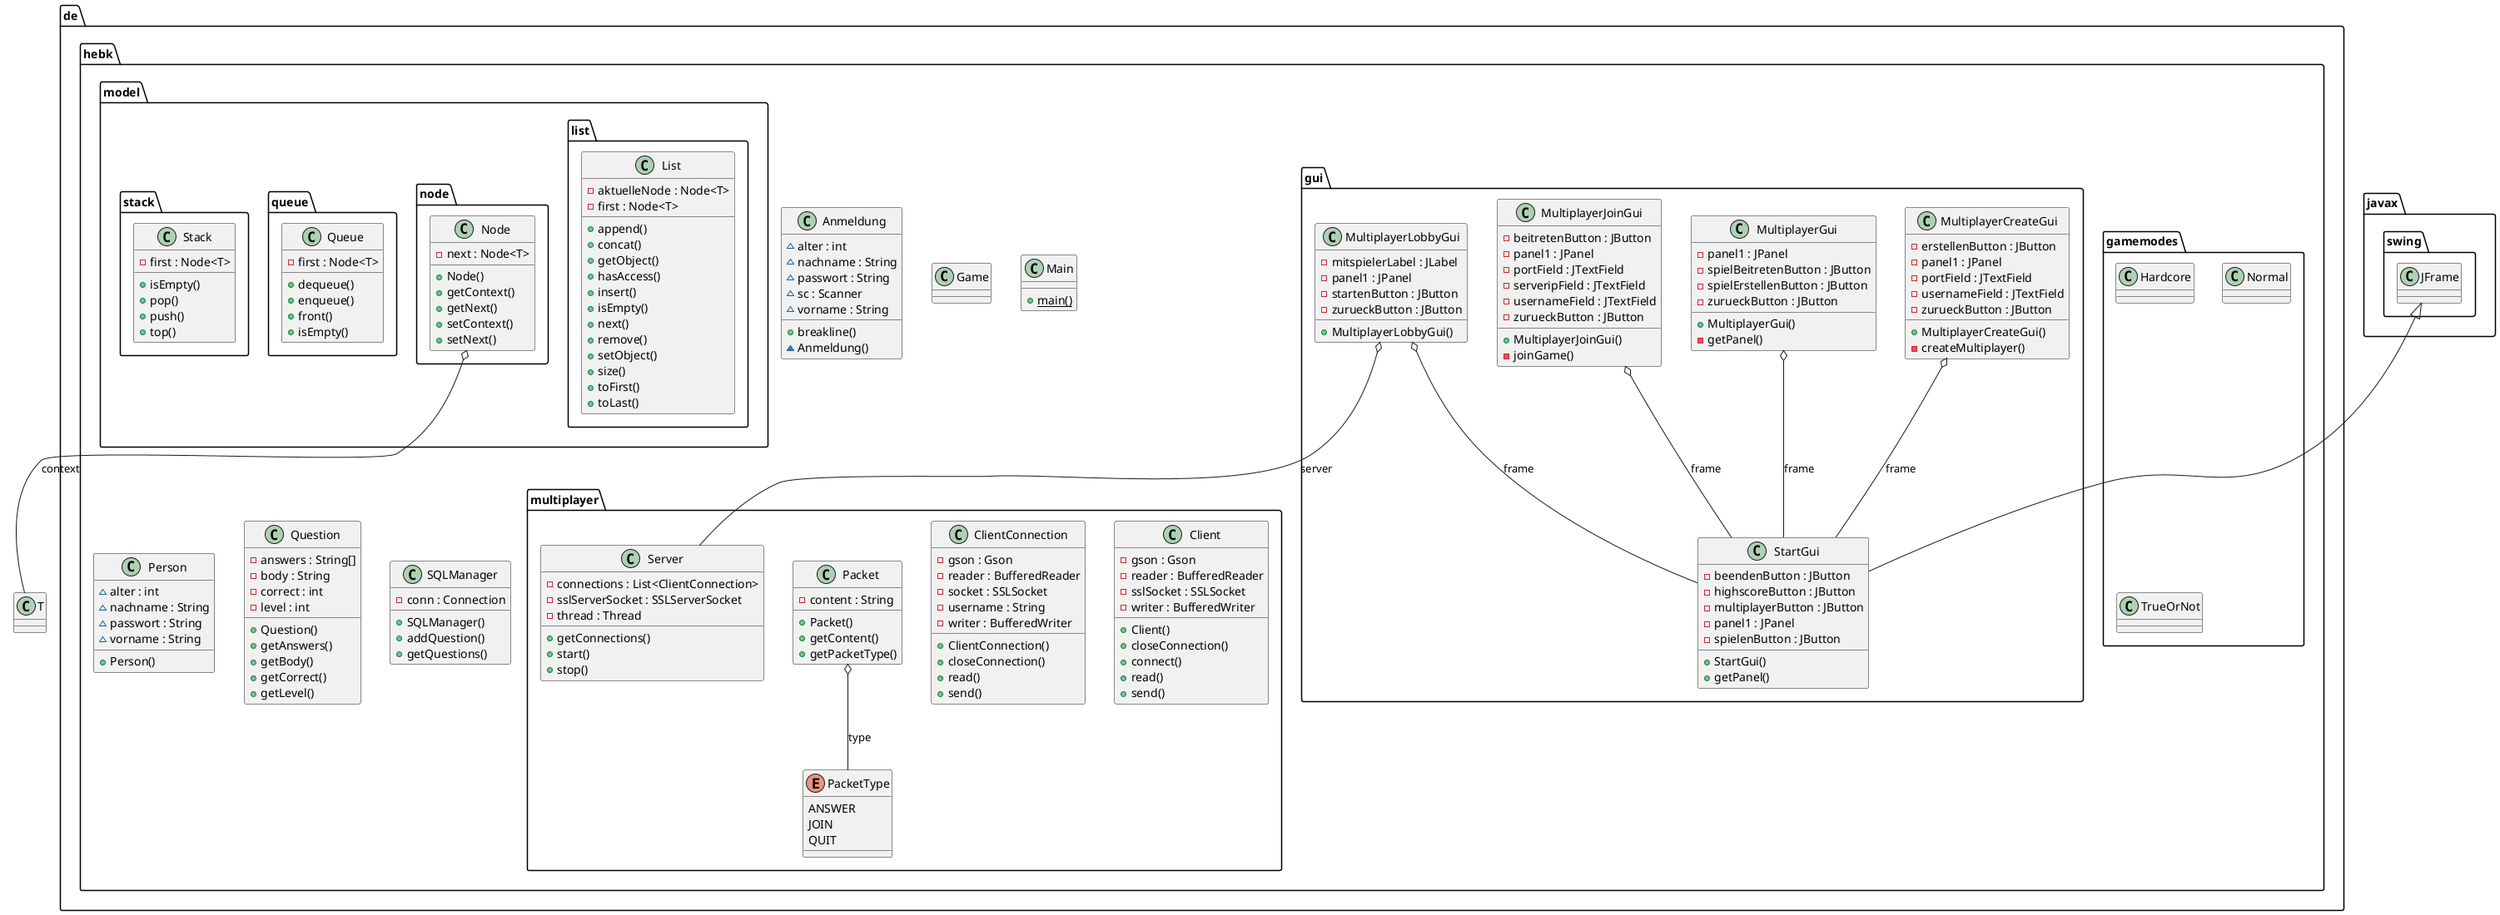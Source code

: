 @startuml
  namespace de.hebk {
    class de.hebk.Anmeldung {
        ~ alter : int
        ~ nachname : String
        ~ passwort : String
        ~ sc : Scanner
        ~ vorname : String
        + breakline()
        ~ Anmeldung()
    }
  }


  namespace de.hebk {
    class de.hebk.Game {
    }
  }


  namespace de.hebk {
    class de.hebk.Main {
        {static} + main()
    }
  }


  namespace de.hebk {
    class de.hebk.Person {
        ~ alter : int
        ~ nachname : String
        ~ passwort : String
        ~ vorname : String
        + Person()
    }
  }


  namespace de.hebk {
    class de.hebk.Question {
        - answers : String[]
        - body : String
        - correct : int
        - level : int
        + Question()
        + getAnswers()
        + getBody()
        + getCorrect()
        + getLevel()
    }
  }


  namespace de.hebk {
    class de.hebk.SQLManager {
        - conn : Connection
        + SQLManager()
        + addQuestion()
        + getQuestions()
    }
  }

namespace de.hebk {
    namespace multiplayer {
      class de.hebk.multiplayer.Client {
          - gson : Gson
          - reader : BufferedReader
          - sslSocket : SSLSocket
          - writer : BufferedWriter
          + Client()
          + closeConnection()
          + connect()
          + read()
          + send()
      }
    }
  }


  namespace de.hebk {
    namespace multiplayer {
      class de.hebk.multiplayer.ClientConnection {
          - gson : Gson
          - reader : BufferedReader
          - socket : SSLSocket
          - username : String
          - writer : BufferedWriter
          + ClientConnection()
          + closeConnection()
          + read()
          + send()
      }
    }
  }


  namespace de.hebk {
    namespace multiplayer {
      class de.hebk.multiplayer.Packet {
          - content : String
          + Packet()
          + getContent()
          + getPacketType()
      }
    }
  }


  namespace de.hebk {
    namespace multiplayer {
      enum PacketType {
        ANSWER
        JOIN
        QUIT
      }
    }
  }


  namespace de.hebk {
    namespace multiplayer {
      class de.hebk.multiplayer.Server {
          - connections : List<ClientConnection>
          - sslServerSocket : SSLServerSocket
          - thread : Thread
          + getConnections()
          + start()
          + stop()
      }
    }
  }


  de.hebk.multiplayer.Packet o-- de.hebk.multiplayer.PacketType : type

namespace de.hebk {
    namespace gamemodes {
      class de.hebk.gamemodes.Hardcore {
      }
    }
  }


  namespace de.hebk {
    namespace gamemodes {
      class de.hebk.gamemodes.Normal {
      }
    }
  }


  namespace de.hebk {
    namespace gamemodes {
      class de.hebk.gamemodes.TrueOrNot {
      }
    }
  }

  namespace de.hebk {
    namespace gui {
      class de.hebk.gui.MultiplayerCreateGui {
          - erstellenButton : JButton
          - panel1 : JPanel
          - portField : JTextField
          - usernameField : JTextField
          - zurueckButton : JButton
          + MultiplayerCreateGui()
          - createMultiplayer()
      }
    }
  }


  namespace de.hebk {
    namespace gui {
      class de.hebk.gui.MultiplayerGui {
          - panel1 : JPanel
          - spielBeitretenButton : JButton
          - spielErstellenButton : JButton
          - zurueckButton : JButton
          + MultiplayerGui()
          - getPanel()
      }
    }
  }


  namespace de.hebk {
    namespace gui {
      class de.hebk.gui.MultiplayerJoinGui {
          - beitretenButton : JButton
          - panel1 : JPanel
          - portField : JTextField
          - serveripField : JTextField
          - usernameField : JTextField
          - zurueckButton : JButton
          + MultiplayerJoinGui()
          - joinGame()
      }
    }
  }


  namespace de.hebk {
    namespace gui {
      class de.hebk.gui.MultiplayerLobbyGui {
          - mitspielerLabel : JLabel
          - panel1 : JPanel
          - startenButton : JButton
          - zurueckButton : JButton
          + MultiplayerLobbyGui()
      }
    }
  }


  namespace de.hebk {
    namespace gui {
      class de.hebk.gui.StartGui {
          - beendenButton : JButton
          - highscoreButton : JButton
          - multiplayerButton : JButton
          - panel1 : JPanel
          - spielenButton : JButton
          + StartGui()
          + getPanel()
      }
    }
  }


  de.hebk.gui.MultiplayerCreateGui o-- de.hebk.gui.StartGui : frame
  de.hebk.gui.MultiplayerGui o-- de.hebk.gui.StartGui : frame
  de.hebk.gui.MultiplayerJoinGui o-- de.hebk.gui.StartGui : frame
  de.hebk.gui.MultiplayerLobbyGui o-- de.hebk.gui.StartGui : frame
  de.hebk.gui.MultiplayerLobbyGui o-- de.hebk.multiplayer.Server : server
  de.hebk.gui.StartGui -up-|> javax.swing.JFrame

  namespace de.hebk {
    namespace model.list {
      class de.hebk.model.list.List {
          - aktuelleNode : Node<T>
          - first : Node<T>
          + append()
          + concat()
          + getObject()
          + hasAccess()
          + insert()
          + isEmpty()
          + next()
          + remove()
          + setObject()
          + size()
          + toFirst()
          + toLast()
      }
    }
  }

  namespace de.hebk {
    namespace model.node {
      class de.hebk.model.node.Node {
          - next : Node<T>
          + Node()
          + getContext()
          + getNext()
          + setContext()
          + setNext()
      }
    }
  }


  de.hebk.model.node.Node o-- T : context

  namespace de.hebk {
    namespace model.queue {
      class de.hebk.model.queue.Queue {
          - first : Node<T>
          + dequeue()
          + enqueue()
          + front()
          + isEmpty()
      }
    }
  }

  namespace de.hebk {
    namespace model.stack {
      class de.hebk.model.stack.Stack {
          - first : Node<T>
          + isEmpty()
          + pop()
          + push()
          + top()
      }
    }
  }
@enduml